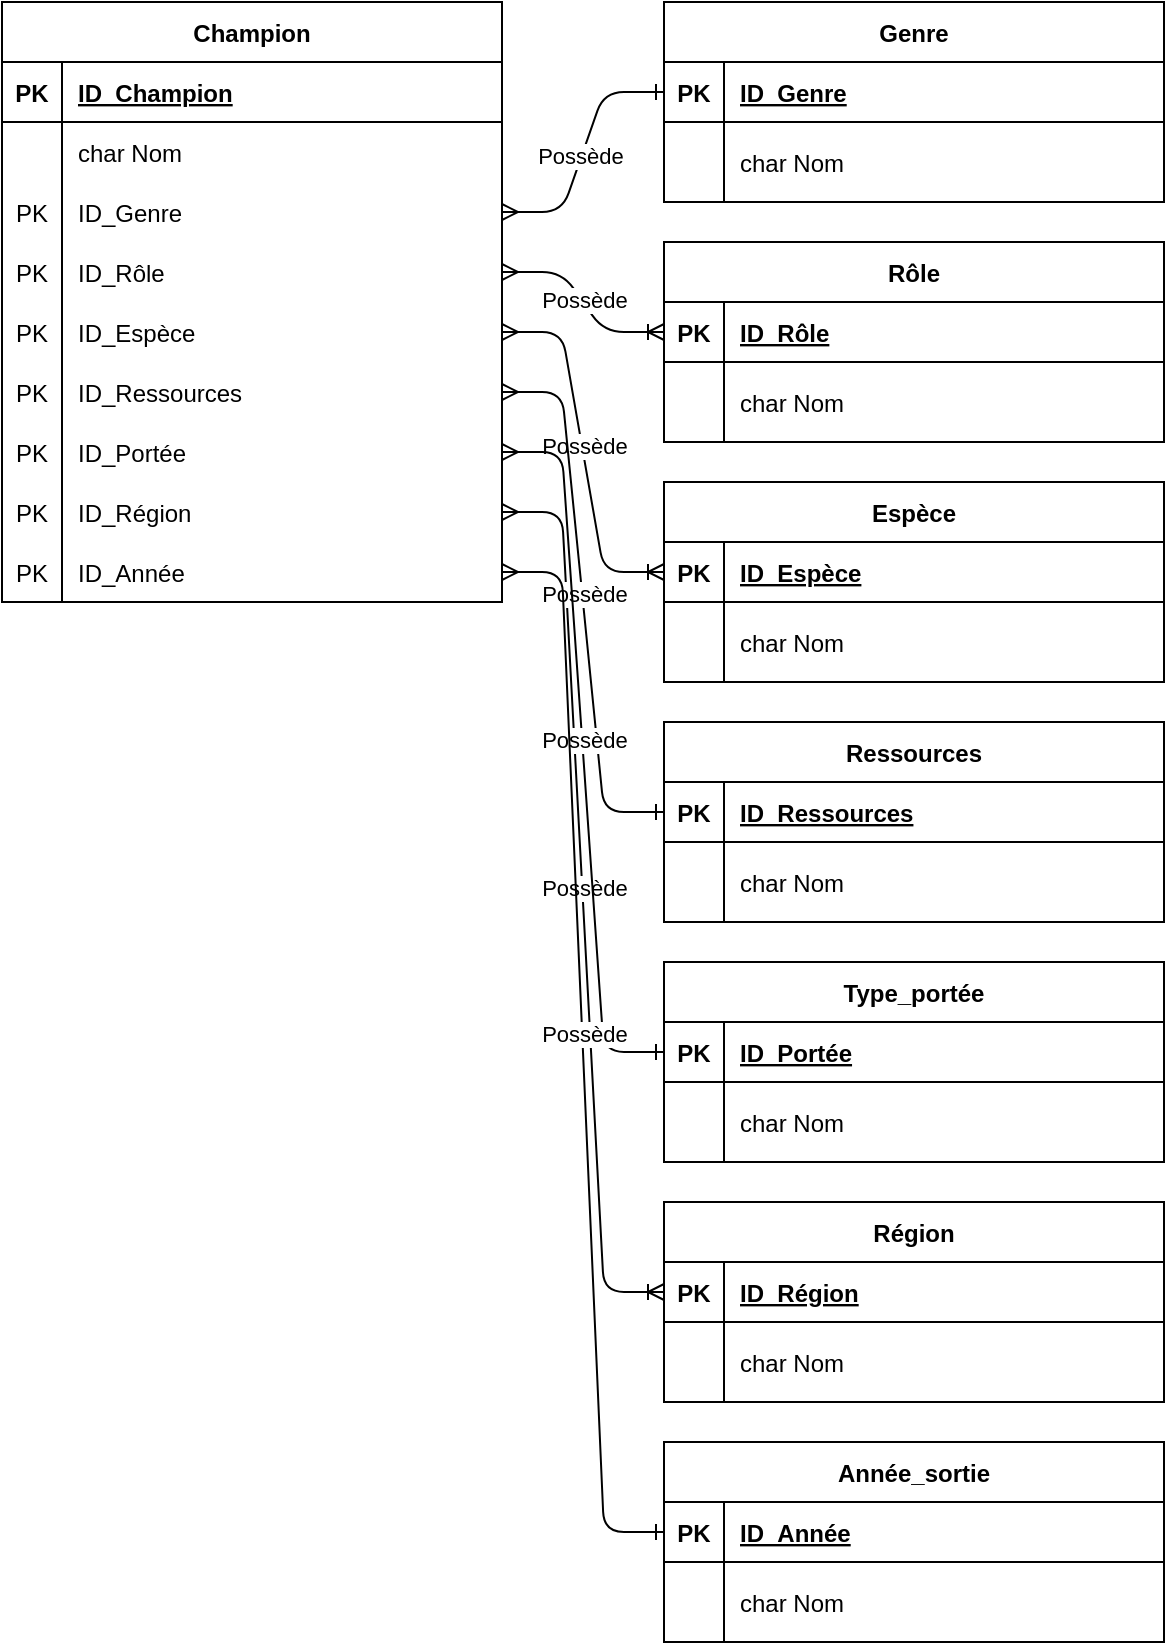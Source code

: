 <mxfile version="24.7.16">
  <diagram id="R2lEEEUBdFMjLlhIrx00" name="Page-1">
    <mxGraphModel dx="1194" dy="750" grid="1" gridSize="10" guides="1" tooltips="1" connect="1" arrows="1" fold="1" page="1" pageScale="1" pageWidth="850" pageHeight="1100" math="0" shadow="0" extFonts="Permanent Marker^https://fonts.googleapis.com/css?family=Permanent+Marker">
      <root>
        <mxCell id="0" />
        <mxCell id="1" parent="0" />
        <mxCell id="C-vyLk0tnHw3VtMMgP7b-23" value="Champion" style="shape=table;startSize=30;container=1;collapsible=1;childLayout=tableLayout;fixedRows=1;rowLines=0;fontStyle=1;align=center;resizeLast=1;" parent="1" vertex="1">
          <mxGeometry x="119" y="30" width="250" height="300.0" as="geometry">
            <mxRectangle x="119" y="30" width="100" height="30" as="alternateBounds" />
          </mxGeometry>
        </mxCell>
        <mxCell id="C-vyLk0tnHw3VtMMgP7b-24" value="" style="shape=partialRectangle;collapsible=0;dropTarget=0;pointerEvents=0;fillColor=none;points=[[0,0.5],[1,0.5]];portConstraint=eastwest;top=0;left=0;right=0;bottom=1;" parent="C-vyLk0tnHw3VtMMgP7b-23" vertex="1">
          <mxGeometry y="30" width="250" height="30" as="geometry" />
        </mxCell>
        <mxCell id="C-vyLk0tnHw3VtMMgP7b-25" value="PK" style="shape=partialRectangle;overflow=hidden;connectable=0;fillColor=none;top=0;left=0;bottom=0;right=0;fontStyle=1;" parent="C-vyLk0tnHw3VtMMgP7b-24" vertex="1">
          <mxGeometry width="30" height="30" as="geometry">
            <mxRectangle width="30" height="30" as="alternateBounds" />
          </mxGeometry>
        </mxCell>
        <mxCell id="C-vyLk0tnHw3VtMMgP7b-26" value="ID_Champion" style="shape=partialRectangle;overflow=hidden;connectable=0;fillColor=none;top=0;left=0;bottom=0;right=0;align=left;spacingLeft=6;fontStyle=5;" parent="C-vyLk0tnHw3VtMMgP7b-24" vertex="1">
          <mxGeometry x="30" width="220" height="30" as="geometry">
            <mxRectangle width="220" height="30" as="alternateBounds" />
          </mxGeometry>
        </mxCell>
        <mxCell id="C-vyLk0tnHw3VtMMgP7b-27" value="" style="shape=partialRectangle;collapsible=0;dropTarget=0;pointerEvents=0;fillColor=none;points=[[0,0.5],[1,0.5]];portConstraint=eastwest;top=0;left=0;right=0;bottom=0;" parent="C-vyLk0tnHw3VtMMgP7b-23" vertex="1">
          <mxGeometry y="60" width="250" height="30" as="geometry" />
        </mxCell>
        <mxCell id="C-vyLk0tnHw3VtMMgP7b-28" value="" style="shape=partialRectangle;overflow=hidden;connectable=0;fillColor=none;top=0;left=0;bottom=0;right=0;" parent="C-vyLk0tnHw3VtMMgP7b-27" vertex="1">
          <mxGeometry width="30" height="30" as="geometry">
            <mxRectangle width="30" height="30" as="alternateBounds" />
          </mxGeometry>
        </mxCell>
        <mxCell id="C-vyLk0tnHw3VtMMgP7b-29" value="char Nom" style="shape=partialRectangle;overflow=hidden;connectable=0;fillColor=none;top=0;left=0;bottom=0;right=0;align=left;spacingLeft=6;" parent="C-vyLk0tnHw3VtMMgP7b-27" vertex="1">
          <mxGeometry x="30" width="220" height="30" as="geometry">
            <mxRectangle width="220" height="30" as="alternateBounds" />
          </mxGeometry>
        </mxCell>
        <mxCell id="SfK9eFu9DF2NjE9F3InE-36" style="shape=partialRectangle;collapsible=0;dropTarget=0;pointerEvents=0;fillColor=none;points=[[0,0.5],[1,0.5]];portConstraint=eastwest;top=0;left=0;right=0;bottom=0;" parent="C-vyLk0tnHw3VtMMgP7b-23" vertex="1">
          <mxGeometry y="90" width="250" height="30" as="geometry" />
        </mxCell>
        <mxCell id="SfK9eFu9DF2NjE9F3InE-37" value="PK" style="shape=partialRectangle;overflow=hidden;connectable=0;fillColor=none;top=0;left=0;bottom=0;right=0;" parent="SfK9eFu9DF2NjE9F3InE-36" vertex="1">
          <mxGeometry width="30" height="30" as="geometry">
            <mxRectangle width="30" height="30" as="alternateBounds" />
          </mxGeometry>
        </mxCell>
        <mxCell id="SfK9eFu9DF2NjE9F3InE-38" value="ID_Genre" style="shape=partialRectangle;overflow=hidden;connectable=0;fillColor=none;top=0;left=0;bottom=0;right=0;align=left;spacingLeft=6;" parent="SfK9eFu9DF2NjE9F3InE-36" vertex="1">
          <mxGeometry x="30" width="220" height="30" as="geometry">
            <mxRectangle width="220" height="30" as="alternateBounds" />
          </mxGeometry>
        </mxCell>
        <mxCell id="SfK9eFu9DF2NjE9F3InE-39" style="shape=partialRectangle;collapsible=0;dropTarget=0;pointerEvents=0;fillColor=none;points=[[0,0.5],[1,0.5]];portConstraint=eastwest;top=0;left=0;right=0;bottom=0;" parent="C-vyLk0tnHw3VtMMgP7b-23" vertex="1">
          <mxGeometry y="120" width="250" height="30" as="geometry" />
        </mxCell>
        <mxCell id="SfK9eFu9DF2NjE9F3InE-40" value="PK" style="shape=partialRectangle;overflow=hidden;connectable=0;fillColor=none;top=0;left=0;bottom=0;right=0;" parent="SfK9eFu9DF2NjE9F3InE-39" vertex="1">
          <mxGeometry width="30" height="30" as="geometry">
            <mxRectangle width="30" height="30" as="alternateBounds" />
          </mxGeometry>
        </mxCell>
        <mxCell id="SfK9eFu9DF2NjE9F3InE-41" value="ID_Rôle" style="shape=partialRectangle;overflow=hidden;connectable=0;fillColor=none;top=0;left=0;bottom=0;right=0;align=left;spacingLeft=6;" parent="SfK9eFu9DF2NjE9F3InE-39" vertex="1">
          <mxGeometry x="30" width="220" height="30" as="geometry">
            <mxRectangle width="220" height="30" as="alternateBounds" />
          </mxGeometry>
        </mxCell>
        <mxCell id="SfK9eFu9DF2NjE9F3InE-42" style="shape=partialRectangle;collapsible=0;dropTarget=0;pointerEvents=0;fillColor=none;points=[[0,0.5],[1,0.5]];portConstraint=eastwest;top=0;left=0;right=0;bottom=0;" parent="C-vyLk0tnHw3VtMMgP7b-23" vertex="1">
          <mxGeometry y="150" width="250" height="30" as="geometry" />
        </mxCell>
        <mxCell id="SfK9eFu9DF2NjE9F3InE-43" value="PK" style="shape=partialRectangle;overflow=hidden;connectable=0;fillColor=none;top=0;left=0;bottom=0;right=0;" parent="SfK9eFu9DF2NjE9F3InE-42" vertex="1">
          <mxGeometry width="30" height="30" as="geometry">
            <mxRectangle width="30" height="30" as="alternateBounds" />
          </mxGeometry>
        </mxCell>
        <mxCell id="SfK9eFu9DF2NjE9F3InE-44" value="ID_Espèce" style="shape=partialRectangle;overflow=hidden;connectable=0;fillColor=none;top=0;left=0;bottom=0;right=0;align=left;spacingLeft=6;" parent="SfK9eFu9DF2NjE9F3InE-42" vertex="1">
          <mxGeometry x="30" width="220" height="30" as="geometry">
            <mxRectangle width="220" height="30" as="alternateBounds" />
          </mxGeometry>
        </mxCell>
        <mxCell id="SfK9eFu9DF2NjE9F3InE-45" style="shape=partialRectangle;collapsible=0;dropTarget=0;pointerEvents=0;fillColor=none;points=[[0,0.5],[1,0.5]];portConstraint=eastwest;top=0;left=0;right=0;bottom=0;" parent="C-vyLk0tnHw3VtMMgP7b-23" vertex="1">
          <mxGeometry y="180" width="250" height="30" as="geometry" />
        </mxCell>
        <mxCell id="SfK9eFu9DF2NjE9F3InE-46" value="PK" style="shape=partialRectangle;overflow=hidden;connectable=0;fillColor=none;top=0;left=0;bottom=0;right=0;" parent="SfK9eFu9DF2NjE9F3InE-45" vertex="1">
          <mxGeometry width="30" height="30" as="geometry">
            <mxRectangle width="30" height="30" as="alternateBounds" />
          </mxGeometry>
        </mxCell>
        <mxCell id="SfK9eFu9DF2NjE9F3InE-47" value="ID_Ressources" style="shape=partialRectangle;overflow=hidden;connectable=0;fillColor=none;top=0;left=0;bottom=0;right=0;align=left;spacingLeft=6;" parent="SfK9eFu9DF2NjE9F3InE-45" vertex="1">
          <mxGeometry x="30" width="220" height="30" as="geometry">
            <mxRectangle width="220" height="30" as="alternateBounds" />
          </mxGeometry>
        </mxCell>
        <mxCell id="SfK9eFu9DF2NjE9F3InE-48" style="shape=partialRectangle;collapsible=0;dropTarget=0;pointerEvents=0;fillColor=none;points=[[0,0.5],[1,0.5]];portConstraint=eastwest;top=0;left=0;right=0;bottom=0;" parent="C-vyLk0tnHw3VtMMgP7b-23" vertex="1">
          <mxGeometry y="210" width="250" height="30" as="geometry" />
        </mxCell>
        <mxCell id="SfK9eFu9DF2NjE9F3InE-49" value="PK" style="shape=partialRectangle;overflow=hidden;connectable=0;fillColor=none;top=0;left=0;bottom=0;right=0;" parent="SfK9eFu9DF2NjE9F3InE-48" vertex="1">
          <mxGeometry width="30" height="30" as="geometry">
            <mxRectangle width="30" height="30" as="alternateBounds" />
          </mxGeometry>
        </mxCell>
        <mxCell id="SfK9eFu9DF2NjE9F3InE-50" value="ID_Portée" style="shape=partialRectangle;overflow=hidden;connectable=0;fillColor=none;top=0;left=0;bottom=0;right=0;align=left;spacingLeft=6;" parent="SfK9eFu9DF2NjE9F3InE-48" vertex="1">
          <mxGeometry x="30" width="220" height="30" as="geometry">
            <mxRectangle width="220" height="30" as="alternateBounds" />
          </mxGeometry>
        </mxCell>
        <mxCell id="SfK9eFu9DF2NjE9F3InE-51" style="shape=partialRectangle;collapsible=0;dropTarget=0;pointerEvents=0;fillColor=none;points=[[0,0.5],[1,0.5]];portConstraint=eastwest;top=0;left=0;right=0;bottom=0;" parent="C-vyLk0tnHw3VtMMgP7b-23" vertex="1">
          <mxGeometry y="240" width="250" height="30" as="geometry" />
        </mxCell>
        <mxCell id="SfK9eFu9DF2NjE9F3InE-52" value="PK" style="shape=partialRectangle;overflow=hidden;connectable=0;fillColor=none;top=0;left=0;bottom=0;right=0;" parent="SfK9eFu9DF2NjE9F3InE-51" vertex="1">
          <mxGeometry width="30" height="30" as="geometry">
            <mxRectangle width="30" height="30" as="alternateBounds" />
          </mxGeometry>
        </mxCell>
        <mxCell id="SfK9eFu9DF2NjE9F3InE-53" value="ID_Région" style="shape=partialRectangle;overflow=hidden;connectable=0;fillColor=none;top=0;left=0;bottom=0;right=0;align=left;spacingLeft=6;" parent="SfK9eFu9DF2NjE9F3InE-51" vertex="1">
          <mxGeometry x="30" width="220" height="30" as="geometry">
            <mxRectangle width="220" height="30" as="alternateBounds" />
          </mxGeometry>
        </mxCell>
        <mxCell id="SfK9eFu9DF2NjE9F3InE-54" style="shape=partialRectangle;collapsible=0;dropTarget=0;pointerEvents=0;fillColor=none;points=[[0,0.5],[1,0.5]];portConstraint=eastwest;top=0;left=0;right=0;bottom=0;" parent="C-vyLk0tnHw3VtMMgP7b-23" vertex="1">
          <mxGeometry y="270" width="250" height="30" as="geometry" />
        </mxCell>
        <mxCell id="SfK9eFu9DF2NjE9F3InE-55" value="PK" style="shape=partialRectangle;overflow=hidden;connectable=0;fillColor=none;top=0;left=0;bottom=0;right=0;" parent="SfK9eFu9DF2NjE9F3InE-54" vertex="1">
          <mxGeometry width="30" height="30" as="geometry">
            <mxRectangle width="30" height="30" as="alternateBounds" />
          </mxGeometry>
        </mxCell>
        <mxCell id="SfK9eFu9DF2NjE9F3InE-56" value="ID_Année" style="shape=partialRectangle;overflow=hidden;connectable=0;fillColor=none;top=0;left=0;bottom=0;right=0;align=left;spacingLeft=6;" parent="SfK9eFu9DF2NjE9F3InE-54" vertex="1">
          <mxGeometry x="30" width="220" height="30" as="geometry">
            <mxRectangle width="220" height="30" as="alternateBounds" />
          </mxGeometry>
        </mxCell>
        <mxCell id="SfK9eFu9DF2NjE9F3InE-5" value="Rôle" style="shape=table;startSize=30;container=1;collapsible=1;childLayout=tableLayout;fixedRows=1;rowLines=0;fontStyle=1;align=center;resizeLast=1;" parent="1" vertex="1">
          <mxGeometry x="450" y="150" width="250" height="100" as="geometry" />
        </mxCell>
        <mxCell id="SfK9eFu9DF2NjE9F3InE-6" value="" style="shape=partialRectangle;collapsible=0;dropTarget=0;pointerEvents=0;fillColor=none;points=[[0,0.5],[1,0.5]];portConstraint=eastwest;top=0;left=0;right=0;bottom=1;" parent="SfK9eFu9DF2NjE9F3InE-5" vertex="1">
          <mxGeometry y="30" width="250" height="30" as="geometry" />
        </mxCell>
        <mxCell id="SfK9eFu9DF2NjE9F3InE-7" value="PK" style="shape=partialRectangle;overflow=hidden;connectable=0;fillColor=none;top=0;left=0;bottom=0;right=0;fontStyle=1;" parent="SfK9eFu9DF2NjE9F3InE-6" vertex="1">
          <mxGeometry width="30" height="30" as="geometry">
            <mxRectangle width="30" height="30" as="alternateBounds" />
          </mxGeometry>
        </mxCell>
        <mxCell id="SfK9eFu9DF2NjE9F3InE-8" value="ID_Rôle" style="shape=partialRectangle;overflow=hidden;connectable=0;fillColor=none;top=0;left=0;bottom=0;right=0;align=left;spacingLeft=6;fontStyle=5;" parent="SfK9eFu9DF2NjE9F3InE-6" vertex="1">
          <mxGeometry x="30" width="220" height="30" as="geometry">
            <mxRectangle width="220" height="30" as="alternateBounds" />
          </mxGeometry>
        </mxCell>
        <mxCell id="SfK9eFu9DF2NjE9F3InE-9" value="" style="shape=partialRectangle;collapsible=0;dropTarget=0;pointerEvents=0;fillColor=none;points=[[0,0.5],[1,0.5]];portConstraint=eastwest;top=0;left=0;right=0;bottom=0;" parent="SfK9eFu9DF2NjE9F3InE-5" vertex="1">
          <mxGeometry y="60" width="250" height="40" as="geometry" />
        </mxCell>
        <mxCell id="SfK9eFu9DF2NjE9F3InE-10" value="" style="shape=partialRectangle;overflow=hidden;connectable=0;fillColor=none;top=0;left=0;bottom=0;right=0;" parent="SfK9eFu9DF2NjE9F3InE-9" vertex="1">
          <mxGeometry width="30" height="40" as="geometry">
            <mxRectangle width="30" height="40" as="alternateBounds" />
          </mxGeometry>
        </mxCell>
        <mxCell id="SfK9eFu9DF2NjE9F3InE-11" value="char Nom" style="shape=partialRectangle;overflow=hidden;connectable=0;fillColor=none;top=0;left=0;bottom=0;right=0;align=left;spacingLeft=6;" parent="SfK9eFu9DF2NjE9F3InE-9" vertex="1">
          <mxGeometry x="30" width="220" height="40" as="geometry">
            <mxRectangle width="220" height="40" as="alternateBounds" />
          </mxGeometry>
        </mxCell>
        <mxCell id="SfK9eFu9DF2NjE9F3InE-12" value="Espèce" style="shape=table;startSize=30;container=1;collapsible=1;childLayout=tableLayout;fixedRows=1;rowLines=0;fontStyle=1;align=center;resizeLast=1;" parent="1" vertex="1">
          <mxGeometry x="450" y="270" width="250" height="100" as="geometry" />
        </mxCell>
        <mxCell id="SfK9eFu9DF2NjE9F3InE-13" value="" style="shape=partialRectangle;collapsible=0;dropTarget=0;pointerEvents=0;fillColor=none;points=[[0,0.5],[1,0.5]];portConstraint=eastwest;top=0;left=0;right=0;bottom=1;" parent="SfK9eFu9DF2NjE9F3InE-12" vertex="1">
          <mxGeometry y="30" width="250" height="30" as="geometry" />
        </mxCell>
        <mxCell id="SfK9eFu9DF2NjE9F3InE-14" value="PK" style="shape=partialRectangle;overflow=hidden;connectable=0;fillColor=none;top=0;left=0;bottom=0;right=0;fontStyle=1;" parent="SfK9eFu9DF2NjE9F3InE-13" vertex="1">
          <mxGeometry width="30" height="30" as="geometry">
            <mxRectangle width="30" height="30" as="alternateBounds" />
          </mxGeometry>
        </mxCell>
        <mxCell id="SfK9eFu9DF2NjE9F3InE-15" value="ID_Espèce" style="shape=partialRectangle;overflow=hidden;connectable=0;fillColor=none;top=0;left=0;bottom=0;right=0;align=left;spacingLeft=6;fontStyle=5;" parent="SfK9eFu9DF2NjE9F3InE-13" vertex="1">
          <mxGeometry x="30" width="220" height="30" as="geometry">
            <mxRectangle width="220" height="30" as="alternateBounds" />
          </mxGeometry>
        </mxCell>
        <mxCell id="SfK9eFu9DF2NjE9F3InE-16" value="" style="shape=partialRectangle;collapsible=0;dropTarget=0;pointerEvents=0;fillColor=none;points=[[0,0.5],[1,0.5]];portConstraint=eastwest;top=0;left=0;right=0;bottom=0;" parent="SfK9eFu9DF2NjE9F3InE-12" vertex="1">
          <mxGeometry y="60" width="250" height="40" as="geometry" />
        </mxCell>
        <mxCell id="SfK9eFu9DF2NjE9F3InE-17" value="" style="shape=partialRectangle;overflow=hidden;connectable=0;fillColor=none;top=0;left=0;bottom=0;right=0;" parent="SfK9eFu9DF2NjE9F3InE-16" vertex="1">
          <mxGeometry width="30" height="40" as="geometry">
            <mxRectangle width="30" height="40" as="alternateBounds" />
          </mxGeometry>
        </mxCell>
        <mxCell id="SfK9eFu9DF2NjE9F3InE-18" value="char Nom" style="shape=partialRectangle;overflow=hidden;connectable=0;fillColor=none;top=0;left=0;bottom=0;right=0;align=left;spacingLeft=6;" parent="SfK9eFu9DF2NjE9F3InE-16" vertex="1">
          <mxGeometry x="30" width="220" height="40" as="geometry">
            <mxRectangle width="220" height="40" as="alternateBounds" />
          </mxGeometry>
        </mxCell>
        <mxCell id="SfK9eFu9DF2NjE9F3InE-19" value="Région" style="shape=table;startSize=30;container=1;collapsible=1;childLayout=tableLayout;fixedRows=1;rowLines=0;fontStyle=1;align=center;resizeLast=1;" parent="1" vertex="1">
          <mxGeometry x="450" y="630" width="250" height="100" as="geometry" />
        </mxCell>
        <mxCell id="SfK9eFu9DF2NjE9F3InE-20" value="" style="shape=partialRectangle;collapsible=0;dropTarget=0;pointerEvents=0;fillColor=none;points=[[0,0.5],[1,0.5]];portConstraint=eastwest;top=0;left=0;right=0;bottom=1;" parent="SfK9eFu9DF2NjE9F3InE-19" vertex="1">
          <mxGeometry y="30" width="250" height="30" as="geometry" />
        </mxCell>
        <mxCell id="SfK9eFu9DF2NjE9F3InE-21" value="PK" style="shape=partialRectangle;overflow=hidden;connectable=0;fillColor=none;top=0;left=0;bottom=0;right=0;fontStyle=1;" parent="SfK9eFu9DF2NjE9F3InE-20" vertex="1">
          <mxGeometry width="30" height="30" as="geometry">
            <mxRectangle width="30" height="30" as="alternateBounds" />
          </mxGeometry>
        </mxCell>
        <mxCell id="SfK9eFu9DF2NjE9F3InE-22" value="ID_Région" style="shape=partialRectangle;overflow=hidden;connectable=0;fillColor=none;top=0;left=0;bottom=0;right=0;align=left;spacingLeft=6;fontStyle=5;" parent="SfK9eFu9DF2NjE9F3InE-20" vertex="1">
          <mxGeometry x="30" width="220" height="30" as="geometry">
            <mxRectangle width="220" height="30" as="alternateBounds" />
          </mxGeometry>
        </mxCell>
        <mxCell id="SfK9eFu9DF2NjE9F3InE-23" value="" style="shape=partialRectangle;collapsible=0;dropTarget=0;pointerEvents=0;fillColor=none;points=[[0,0.5],[1,0.5]];portConstraint=eastwest;top=0;left=0;right=0;bottom=0;" parent="SfK9eFu9DF2NjE9F3InE-19" vertex="1">
          <mxGeometry y="60" width="250" height="40" as="geometry" />
        </mxCell>
        <mxCell id="SfK9eFu9DF2NjE9F3InE-24" value="" style="shape=partialRectangle;overflow=hidden;connectable=0;fillColor=none;top=0;left=0;bottom=0;right=0;" parent="SfK9eFu9DF2NjE9F3InE-23" vertex="1">
          <mxGeometry width="30" height="40" as="geometry">
            <mxRectangle width="30" height="40" as="alternateBounds" />
          </mxGeometry>
        </mxCell>
        <mxCell id="SfK9eFu9DF2NjE9F3InE-25" value="char Nom" style="shape=partialRectangle;overflow=hidden;connectable=0;fillColor=none;top=0;left=0;bottom=0;right=0;align=left;spacingLeft=6;" parent="SfK9eFu9DF2NjE9F3InE-23" vertex="1">
          <mxGeometry x="30" width="220" height="40" as="geometry">
            <mxRectangle width="220" height="40" as="alternateBounds" />
          </mxGeometry>
        </mxCell>
        <mxCell id="SfK9eFu9DF2NjE9F3InE-26" value="" style="edgeStyle=entityRelationEdgeStyle;endArrow=ERoneToMany;startArrow=ERmany;endFill=0;startFill=0;strokeWidth=1;entryX=0;entryY=0.5;entryDx=0;entryDy=0;exitX=1;exitY=0.5;exitDx=0;exitDy=0;" parent="1" source="SfK9eFu9DF2NjE9F3InE-51" target="SfK9eFu9DF2NjE9F3InE-20" edge="1">
          <mxGeometry width="100" height="100" relative="1" as="geometry">
            <mxPoint x="120" y="165" as="sourcePoint" />
            <mxPoint x="120" y="460" as="targetPoint" />
            <Array as="points">
              <mxPoint x="-35.5" y="300.44" />
              <mxPoint x="400" y="310" />
              <mxPoint x="-39" y="330.44" />
              <mxPoint x="-27.25" y="300" />
              <mxPoint x="-107.25" y="340" />
            </Array>
          </mxGeometry>
        </mxCell>
        <mxCell id="SfK9eFu9DF2NjE9F3InE-27" value="Possède" style="edgeLabel;html=1;align=center;verticalAlign=middle;resizable=0;points=[];" parent="SfK9eFu9DF2NjE9F3InE-26" vertex="1" connectable="0">
          <mxGeometry x="-0.032" y="1" relative="1" as="geometry">
            <mxPoint as="offset" />
          </mxGeometry>
        </mxCell>
        <mxCell id="SfK9eFu9DF2NjE9F3InE-28" value="" style="edgeStyle=entityRelationEdgeStyle;endArrow=ERoneToMany;startArrow=ERmany;endFill=0;startFill=0;entryX=0;entryY=0.5;entryDx=0;entryDy=0;strokeWidth=1;exitX=1;exitY=0.5;exitDx=0;exitDy=0;" parent="1" source="SfK9eFu9DF2NjE9F3InE-39" target="SfK9eFu9DF2NjE9F3InE-6" edge="1">
          <mxGeometry width="100" height="100" relative="1" as="geometry">
            <mxPoint x="330" y="299.66" as="sourcePoint" />
            <mxPoint x="410" y="299.66" as="targetPoint" />
          </mxGeometry>
        </mxCell>
        <mxCell id="SfK9eFu9DF2NjE9F3InE-29" value="Possède" style="edgeLabel;html=1;align=center;verticalAlign=middle;resizable=0;points=[];" parent="SfK9eFu9DF2NjE9F3InE-28" vertex="1" connectable="0">
          <mxGeometry x="-0.032" y="1" relative="1" as="geometry">
            <mxPoint as="offset" />
          </mxGeometry>
        </mxCell>
        <mxCell id="SfK9eFu9DF2NjE9F3InE-30" value="" style="edgeStyle=entityRelationEdgeStyle;endArrow=ERoneToMany;startArrow=ERmany;endFill=0;startFill=0;entryX=0;entryY=0.5;entryDx=0;entryDy=0;strokeWidth=1;exitX=1;exitY=0.5;exitDx=0;exitDy=0;" parent="1" source="SfK9eFu9DF2NjE9F3InE-42" target="SfK9eFu9DF2NjE9F3InE-13" edge="1">
          <mxGeometry width="100" height="100" relative="1" as="geometry">
            <mxPoint x="330" y="290" as="sourcePoint" />
            <mxPoint x="410" y="290" as="targetPoint" />
          </mxGeometry>
        </mxCell>
        <mxCell id="SfK9eFu9DF2NjE9F3InE-31" value="Possède" style="edgeLabel;html=1;align=center;verticalAlign=middle;resizable=0;points=[];" parent="SfK9eFu9DF2NjE9F3InE-30" vertex="1" connectable="0">
          <mxGeometry x="-0.032" y="1" relative="1" as="geometry">
            <mxPoint as="offset" />
          </mxGeometry>
        </mxCell>
        <mxCell id="80GW0e-VEPV7Oh2dPlQ_-5" value="Ressources" style="shape=table;startSize=30;container=1;collapsible=1;childLayout=tableLayout;fixedRows=1;rowLines=0;fontStyle=1;align=center;resizeLast=1;" vertex="1" parent="1">
          <mxGeometry x="450" y="390" width="250" height="100" as="geometry" />
        </mxCell>
        <mxCell id="80GW0e-VEPV7Oh2dPlQ_-6" value="" style="shape=partialRectangle;collapsible=0;dropTarget=0;pointerEvents=0;fillColor=none;points=[[0,0.5],[1,0.5]];portConstraint=eastwest;top=0;left=0;right=0;bottom=1;" vertex="1" parent="80GW0e-VEPV7Oh2dPlQ_-5">
          <mxGeometry y="30" width="250" height="30" as="geometry" />
        </mxCell>
        <mxCell id="80GW0e-VEPV7Oh2dPlQ_-7" value="PK" style="shape=partialRectangle;overflow=hidden;connectable=0;fillColor=none;top=0;left=0;bottom=0;right=0;fontStyle=1;" vertex="1" parent="80GW0e-VEPV7Oh2dPlQ_-6">
          <mxGeometry width="30" height="30" as="geometry">
            <mxRectangle width="30" height="30" as="alternateBounds" />
          </mxGeometry>
        </mxCell>
        <mxCell id="80GW0e-VEPV7Oh2dPlQ_-8" value="ID_Ressources" style="shape=partialRectangle;overflow=hidden;connectable=0;fillColor=none;top=0;left=0;bottom=0;right=0;align=left;spacingLeft=6;fontStyle=5;" vertex="1" parent="80GW0e-VEPV7Oh2dPlQ_-6">
          <mxGeometry x="30" width="220" height="30" as="geometry">
            <mxRectangle width="220" height="30" as="alternateBounds" />
          </mxGeometry>
        </mxCell>
        <mxCell id="80GW0e-VEPV7Oh2dPlQ_-9" value="" style="shape=partialRectangle;collapsible=0;dropTarget=0;pointerEvents=0;fillColor=none;points=[[0,0.5],[1,0.5]];portConstraint=eastwest;top=0;left=0;right=0;bottom=0;" vertex="1" parent="80GW0e-VEPV7Oh2dPlQ_-5">
          <mxGeometry y="60" width="250" height="40" as="geometry" />
        </mxCell>
        <mxCell id="80GW0e-VEPV7Oh2dPlQ_-10" value="" style="shape=partialRectangle;overflow=hidden;connectable=0;fillColor=none;top=0;left=0;bottom=0;right=0;" vertex="1" parent="80GW0e-VEPV7Oh2dPlQ_-9">
          <mxGeometry width="30" height="40" as="geometry">
            <mxRectangle width="30" height="40" as="alternateBounds" />
          </mxGeometry>
        </mxCell>
        <mxCell id="80GW0e-VEPV7Oh2dPlQ_-11" value="char Nom" style="shape=partialRectangle;overflow=hidden;connectable=0;fillColor=none;top=0;left=0;bottom=0;right=0;align=left;spacingLeft=6;" vertex="1" parent="80GW0e-VEPV7Oh2dPlQ_-9">
          <mxGeometry x="30" width="220" height="40" as="geometry">
            <mxRectangle width="220" height="40" as="alternateBounds" />
          </mxGeometry>
        </mxCell>
        <mxCell id="80GW0e-VEPV7Oh2dPlQ_-12" value="Genre" style="shape=table;startSize=30;container=1;collapsible=1;childLayout=tableLayout;fixedRows=1;rowLines=0;fontStyle=1;align=center;resizeLast=1;" vertex="1" parent="1">
          <mxGeometry x="450" y="30" width="250" height="100" as="geometry" />
        </mxCell>
        <mxCell id="80GW0e-VEPV7Oh2dPlQ_-13" value="" style="shape=partialRectangle;collapsible=0;dropTarget=0;pointerEvents=0;fillColor=none;points=[[0,0.5],[1,0.5]];portConstraint=eastwest;top=0;left=0;right=0;bottom=1;" vertex="1" parent="80GW0e-VEPV7Oh2dPlQ_-12">
          <mxGeometry y="30" width="250" height="30" as="geometry" />
        </mxCell>
        <mxCell id="80GW0e-VEPV7Oh2dPlQ_-14" value="PK" style="shape=partialRectangle;overflow=hidden;connectable=0;fillColor=none;top=0;left=0;bottom=0;right=0;fontStyle=1;" vertex="1" parent="80GW0e-VEPV7Oh2dPlQ_-13">
          <mxGeometry width="30" height="30" as="geometry">
            <mxRectangle width="30" height="30" as="alternateBounds" />
          </mxGeometry>
        </mxCell>
        <mxCell id="80GW0e-VEPV7Oh2dPlQ_-15" value="ID_Genre" style="shape=partialRectangle;overflow=hidden;connectable=0;fillColor=none;top=0;left=0;bottom=0;right=0;align=left;spacingLeft=6;fontStyle=5;" vertex="1" parent="80GW0e-VEPV7Oh2dPlQ_-13">
          <mxGeometry x="30" width="220" height="30" as="geometry">
            <mxRectangle width="220" height="30" as="alternateBounds" />
          </mxGeometry>
        </mxCell>
        <mxCell id="80GW0e-VEPV7Oh2dPlQ_-16" value="" style="shape=partialRectangle;collapsible=0;dropTarget=0;pointerEvents=0;fillColor=none;points=[[0,0.5],[1,0.5]];portConstraint=eastwest;top=0;left=0;right=0;bottom=0;" vertex="1" parent="80GW0e-VEPV7Oh2dPlQ_-12">
          <mxGeometry y="60" width="250" height="40" as="geometry" />
        </mxCell>
        <mxCell id="80GW0e-VEPV7Oh2dPlQ_-17" value="" style="shape=partialRectangle;overflow=hidden;connectable=0;fillColor=none;top=0;left=0;bottom=0;right=0;" vertex="1" parent="80GW0e-VEPV7Oh2dPlQ_-16">
          <mxGeometry width="30" height="40" as="geometry">
            <mxRectangle width="30" height="40" as="alternateBounds" />
          </mxGeometry>
        </mxCell>
        <mxCell id="80GW0e-VEPV7Oh2dPlQ_-18" value="char Nom" style="shape=partialRectangle;overflow=hidden;connectable=0;fillColor=none;top=0;left=0;bottom=0;right=0;align=left;spacingLeft=6;" vertex="1" parent="80GW0e-VEPV7Oh2dPlQ_-16">
          <mxGeometry x="30" width="220" height="40" as="geometry">
            <mxRectangle width="220" height="40" as="alternateBounds" />
          </mxGeometry>
        </mxCell>
        <mxCell id="80GW0e-VEPV7Oh2dPlQ_-19" value="Type_portée" style="shape=table;startSize=30;container=1;collapsible=1;childLayout=tableLayout;fixedRows=1;rowLines=0;fontStyle=1;align=center;resizeLast=1;" vertex="1" parent="1">
          <mxGeometry x="450" y="510" width="250" height="100" as="geometry" />
        </mxCell>
        <mxCell id="80GW0e-VEPV7Oh2dPlQ_-20" value="" style="shape=partialRectangle;collapsible=0;dropTarget=0;pointerEvents=0;fillColor=none;points=[[0,0.5],[1,0.5]];portConstraint=eastwest;top=0;left=0;right=0;bottom=1;" vertex="1" parent="80GW0e-VEPV7Oh2dPlQ_-19">
          <mxGeometry y="30" width="250" height="30" as="geometry" />
        </mxCell>
        <mxCell id="80GW0e-VEPV7Oh2dPlQ_-21" value="PK" style="shape=partialRectangle;overflow=hidden;connectable=0;fillColor=none;top=0;left=0;bottom=0;right=0;fontStyle=1;" vertex="1" parent="80GW0e-VEPV7Oh2dPlQ_-20">
          <mxGeometry width="30" height="30" as="geometry">
            <mxRectangle width="30" height="30" as="alternateBounds" />
          </mxGeometry>
        </mxCell>
        <mxCell id="80GW0e-VEPV7Oh2dPlQ_-22" value="ID_Portée" style="shape=partialRectangle;overflow=hidden;connectable=0;fillColor=none;top=0;left=0;bottom=0;right=0;align=left;spacingLeft=6;fontStyle=5;" vertex="1" parent="80GW0e-VEPV7Oh2dPlQ_-20">
          <mxGeometry x="30" width="220" height="30" as="geometry">
            <mxRectangle width="220" height="30" as="alternateBounds" />
          </mxGeometry>
        </mxCell>
        <mxCell id="80GW0e-VEPV7Oh2dPlQ_-23" value="" style="shape=partialRectangle;collapsible=0;dropTarget=0;pointerEvents=0;fillColor=none;points=[[0,0.5],[1,0.5]];portConstraint=eastwest;top=0;left=0;right=0;bottom=0;" vertex="1" parent="80GW0e-VEPV7Oh2dPlQ_-19">
          <mxGeometry y="60" width="250" height="40" as="geometry" />
        </mxCell>
        <mxCell id="80GW0e-VEPV7Oh2dPlQ_-24" value="" style="shape=partialRectangle;overflow=hidden;connectable=0;fillColor=none;top=0;left=0;bottom=0;right=0;" vertex="1" parent="80GW0e-VEPV7Oh2dPlQ_-23">
          <mxGeometry width="30" height="40" as="geometry">
            <mxRectangle width="30" height="40" as="alternateBounds" />
          </mxGeometry>
        </mxCell>
        <mxCell id="80GW0e-VEPV7Oh2dPlQ_-25" value="char Nom" style="shape=partialRectangle;overflow=hidden;connectable=0;fillColor=none;top=0;left=0;bottom=0;right=0;align=left;spacingLeft=6;" vertex="1" parent="80GW0e-VEPV7Oh2dPlQ_-23">
          <mxGeometry x="30" width="220" height="40" as="geometry">
            <mxRectangle width="220" height="40" as="alternateBounds" />
          </mxGeometry>
        </mxCell>
        <mxCell id="80GW0e-VEPV7Oh2dPlQ_-26" value="Année_sortie" style="shape=table;startSize=30;container=1;collapsible=1;childLayout=tableLayout;fixedRows=1;rowLines=0;fontStyle=1;align=center;resizeLast=1;" vertex="1" parent="1">
          <mxGeometry x="450" y="750" width="250" height="100" as="geometry" />
        </mxCell>
        <mxCell id="80GW0e-VEPV7Oh2dPlQ_-27" value="" style="shape=partialRectangle;collapsible=0;dropTarget=0;pointerEvents=0;fillColor=none;points=[[0,0.5],[1,0.5]];portConstraint=eastwest;top=0;left=0;right=0;bottom=1;" vertex="1" parent="80GW0e-VEPV7Oh2dPlQ_-26">
          <mxGeometry y="30" width="250" height="30" as="geometry" />
        </mxCell>
        <mxCell id="80GW0e-VEPV7Oh2dPlQ_-28" value="PK" style="shape=partialRectangle;overflow=hidden;connectable=0;fillColor=none;top=0;left=0;bottom=0;right=0;fontStyle=1;" vertex="1" parent="80GW0e-VEPV7Oh2dPlQ_-27">
          <mxGeometry width="30" height="30" as="geometry">
            <mxRectangle width="30" height="30" as="alternateBounds" />
          </mxGeometry>
        </mxCell>
        <mxCell id="80GW0e-VEPV7Oh2dPlQ_-29" value="ID_Année" style="shape=partialRectangle;overflow=hidden;connectable=0;fillColor=none;top=0;left=0;bottom=0;right=0;align=left;spacingLeft=6;fontStyle=5;" vertex="1" parent="80GW0e-VEPV7Oh2dPlQ_-27">
          <mxGeometry x="30" width="220" height="30" as="geometry">
            <mxRectangle width="220" height="30" as="alternateBounds" />
          </mxGeometry>
        </mxCell>
        <mxCell id="80GW0e-VEPV7Oh2dPlQ_-30" value="" style="shape=partialRectangle;collapsible=0;dropTarget=0;pointerEvents=0;fillColor=none;points=[[0,0.5],[1,0.5]];portConstraint=eastwest;top=0;left=0;right=0;bottom=0;" vertex="1" parent="80GW0e-VEPV7Oh2dPlQ_-26">
          <mxGeometry y="60" width="250" height="40" as="geometry" />
        </mxCell>
        <mxCell id="80GW0e-VEPV7Oh2dPlQ_-31" value="" style="shape=partialRectangle;overflow=hidden;connectable=0;fillColor=none;top=0;left=0;bottom=0;right=0;" vertex="1" parent="80GW0e-VEPV7Oh2dPlQ_-30">
          <mxGeometry width="30" height="40" as="geometry">
            <mxRectangle width="30" height="40" as="alternateBounds" />
          </mxGeometry>
        </mxCell>
        <mxCell id="80GW0e-VEPV7Oh2dPlQ_-32" value="char Nom" style="shape=partialRectangle;overflow=hidden;connectable=0;fillColor=none;top=0;left=0;bottom=0;right=0;align=left;spacingLeft=6;" vertex="1" parent="80GW0e-VEPV7Oh2dPlQ_-30">
          <mxGeometry x="30" width="220" height="40" as="geometry">
            <mxRectangle width="220" height="40" as="alternateBounds" />
          </mxGeometry>
        </mxCell>
        <mxCell id="80GW0e-VEPV7Oh2dPlQ_-35" value="" style="edgeStyle=entityRelationEdgeStyle;endArrow=ERone;startArrow=ERmany;endFill=0;startFill=0;entryX=0;entryY=0.5;entryDx=0;entryDy=0;strokeWidth=1;exitX=1;exitY=0.5;exitDx=0;exitDy=0;" edge="1" parent="1" source="SfK9eFu9DF2NjE9F3InE-45" target="80GW0e-VEPV7Oh2dPlQ_-6">
          <mxGeometry width="100" height="100" relative="1" as="geometry">
            <mxPoint x="340" y="510" as="sourcePoint" />
            <mxPoint x="421" y="870" as="targetPoint" />
          </mxGeometry>
        </mxCell>
        <mxCell id="80GW0e-VEPV7Oh2dPlQ_-36" value="Possède" style="edgeLabel;html=1;align=center;verticalAlign=middle;resizable=0;points=[];" vertex="1" connectable="0" parent="80GW0e-VEPV7Oh2dPlQ_-35">
          <mxGeometry x="-0.032" y="1" relative="1" as="geometry">
            <mxPoint as="offset" />
          </mxGeometry>
        </mxCell>
        <mxCell id="80GW0e-VEPV7Oh2dPlQ_-37" value="" style="edgeStyle=entityRelationEdgeStyle;endArrow=ERone;startArrow=ERmany;endFill=0;startFill=0;entryX=0;entryY=0.5;entryDx=0;entryDy=0;strokeWidth=1;exitX=1;exitY=0.5;exitDx=0;exitDy=0;" edge="1" parent="1" source="SfK9eFu9DF2NjE9F3InE-36" target="80GW0e-VEPV7Oh2dPlQ_-13">
          <mxGeometry width="100" height="100" relative="1" as="geometry">
            <mxPoint x="389" y="95" as="sourcePoint" />
            <mxPoint x="470" y="455" as="targetPoint" />
          </mxGeometry>
        </mxCell>
        <mxCell id="80GW0e-VEPV7Oh2dPlQ_-38" value="Possède" style="edgeLabel;html=1;align=center;verticalAlign=middle;resizable=0;points=[];" vertex="1" connectable="0" parent="80GW0e-VEPV7Oh2dPlQ_-37">
          <mxGeometry x="-0.032" y="1" relative="1" as="geometry">
            <mxPoint as="offset" />
          </mxGeometry>
        </mxCell>
        <mxCell id="80GW0e-VEPV7Oh2dPlQ_-39" value="" style="edgeStyle=entityRelationEdgeStyle;endArrow=ERone;startArrow=ERmany;endFill=0;startFill=0;entryX=0;entryY=0.5;entryDx=0;entryDy=0;strokeWidth=1;exitX=1;exitY=0.5;exitDx=0;exitDy=0;" edge="1" parent="1" source="SfK9eFu9DF2NjE9F3InE-48" target="80GW0e-VEPV7Oh2dPlQ_-20">
          <mxGeometry width="100" height="100" relative="1" as="geometry">
            <mxPoint x="200" y="590" as="sourcePoint" />
            <mxPoint x="281" y="950" as="targetPoint" />
          </mxGeometry>
        </mxCell>
        <mxCell id="80GW0e-VEPV7Oh2dPlQ_-40" value="Possède" style="edgeLabel;html=1;align=center;verticalAlign=middle;resizable=0;points=[];" vertex="1" connectable="0" parent="80GW0e-VEPV7Oh2dPlQ_-39">
          <mxGeometry x="-0.032" y="1" relative="1" as="geometry">
            <mxPoint as="offset" />
          </mxGeometry>
        </mxCell>
        <mxCell id="80GW0e-VEPV7Oh2dPlQ_-41" value="" style="edgeStyle=entityRelationEdgeStyle;endArrow=ERone;startArrow=ERmany;endFill=0;startFill=0;entryX=0;entryY=0.5;entryDx=0;entryDy=0;strokeWidth=1;exitX=1;exitY=0.5;exitDx=0;exitDy=0;" edge="1" parent="1" source="SfK9eFu9DF2NjE9F3InE-54" target="80GW0e-VEPV7Oh2dPlQ_-27">
          <mxGeometry width="100" height="100" relative="1" as="geometry">
            <mxPoint x="350" y="420" as="sourcePoint" />
            <mxPoint x="171" y="1230" as="targetPoint" />
          </mxGeometry>
        </mxCell>
        <mxCell id="80GW0e-VEPV7Oh2dPlQ_-42" value="Possède" style="edgeLabel;html=1;align=center;verticalAlign=middle;resizable=0;points=[];" vertex="1" connectable="0" parent="80GW0e-VEPV7Oh2dPlQ_-41">
          <mxGeometry x="-0.032" y="1" relative="1" as="geometry">
            <mxPoint as="offset" />
          </mxGeometry>
        </mxCell>
      </root>
    </mxGraphModel>
  </diagram>
</mxfile>
